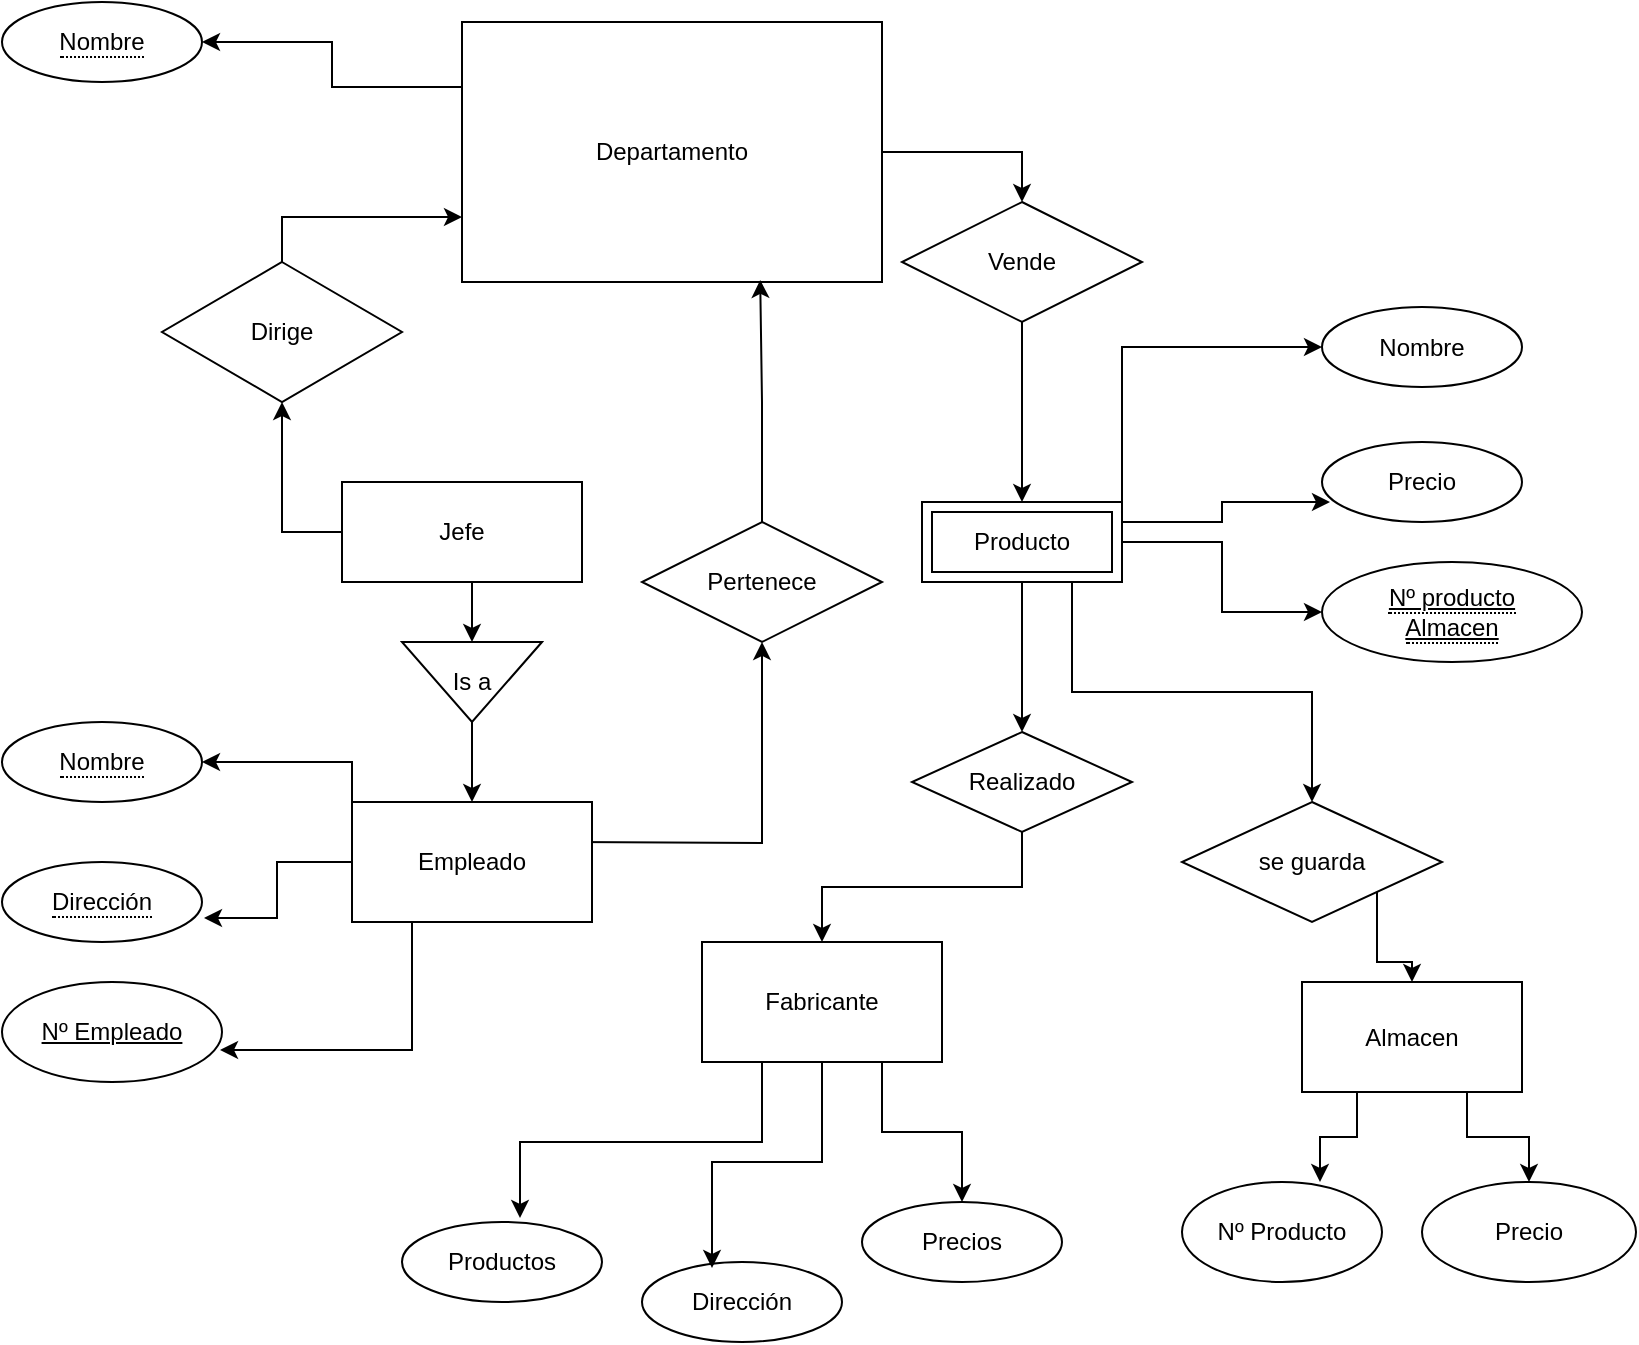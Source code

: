 <mxfile version="22.0.4" type="device">
  <diagram name="Página-1" id="AMBotxEXfEVGz0jdMbNU">
    <mxGraphModel dx="1236" dy="785" grid="1" gridSize="10" guides="1" tooltips="1" connect="1" arrows="1" fold="1" page="1" pageScale="1" pageWidth="827" pageHeight="1169" math="0" shadow="0">
      <root>
        <mxCell id="0" />
        <mxCell id="1" parent="0" />
        <mxCell id="F3-806QNRaQVextch-wQ-42" style="edgeStyle=orthogonalEdgeStyle;rounded=0;orthogonalLoop=1;jettySize=auto;html=1;exitX=1;exitY=0.5;exitDx=0;exitDy=0;entryX=0.5;entryY=0;entryDx=0;entryDy=0;" edge="1" parent="1" source="0Ur8XQEVysBqUbg25kou-1" target="dGLbKsDwyPdyKZs4tSeU-28">
          <mxGeometry relative="1" as="geometry" />
        </mxCell>
        <mxCell id="F3-806QNRaQVextch-wQ-44" style="edgeStyle=orthogonalEdgeStyle;rounded=0;orthogonalLoop=1;jettySize=auto;html=1;exitX=0;exitY=0.25;exitDx=0;exitDy=0;entryX=1;entryY=0.5;entryDx=0;entryDy=0;" edge="1" parent="1" source="0Ur8XQEVysBqUbg25kou-1" target="dGLbKsDwyPdyKZs4tSeU-8">
          <mxGeometry relative="1" as="geometry" />
        </mxCell>
        <mxCell id="0Ur8XQEVysBqUbg25kou-1" value="Departamento" style="rounded=0;whiteSpace=wrap;html=1;" parent="1" vertex="1">
          <mxGeometry x="240" y="70" width="210" height="130" as="geometry" />
        </mxCell>
        <mxCell id="F3-806QNRaQVextch-wQ-20" style="edgeStyle=orthogonalEdgeStyle;rounded=0;orthogonalLoop=1;jettySize=auto;html=1;exitX=1;exitY=0.5;exitDx=0;exitDy=0;entryX=0.5;entryY=1;entryDx=0;entryDy=0;" edge="1" parent="1" target="F3-806QNRaQVextch-wQ-19">
          <mxGeometry relative="1" as="geometry">
            <mxPoint x="295" y="480" as="sourcePoint" />
          </mxGeometry>
        </mxCell>
        <mxCell id="dGLbKsDwyPdyKZs4tSeU-6" value="&lt;span style=&quot;border-bottom: 1px dotted&quot;&gt;Dirección&lt;/span&gt;" style="ellipse;whiteSpace=wrap;html=1;align=center;" parent="1" vertex="1">
          <mxGeometry x="10" y="490" width="100" height="40" as="geometry" />
        </mxCell>
        <mxCell id="dGLbKsDwyPdyKZs4tSeU-7" value="&lt;span style=&quot;border-bottom: 1px dotted&quot;&gt;Nombre&lt;/span&gt;" style="ellipse;whiteSpace=wrap;html=1;align=center;" parent="1" vertex="1">
          <mxGeometry x="10" y="420" width="100" height="40" as="geometry" />
        </mxCell>
        <mxCell id="dGLbKsDwyPdyKZs4tSeU-8" value="&lt;span style=&quot;border-bottom: 1px dotted&quot;&gt;Nombre&lt;/span&gt;" style="ellipse;whiteSpace=wrap;html=1;align=center;" parent="1" vertex="1">
          <mxGeometry x="10" y="60" width="100" height="40" as="geometry" />
        </mxCell>
        <mxCell id="dGLbKsDwyPdyKZs4tSeU-13" value="&lt;span style=&quot;border-bottom: 1px dotted&quot;&gt;&lt;u&gt;Nº producto&lt;br&gt;Almacen&lt;/u&gt;&lt;br&gt;&lt;/span&gt;" style="ellipse;whiteSpace=wrap;html=1;align=center;" parent="1" vertex="1">
          <mxGeometry x="670" y="340" width="130" height="50" as="geometry" />
        </mxCell>
        <mxCell id="F3-806QNRaQVextch-wQ-16" style="edgeStyle=orthogonalEdgeStyle;rounded=0;orthogonalLoop=1;jettySize=auto;html=1;exitX=1;exitY=0.5;exitDx=0;exitDy=0;entryX=0;entryY=0.5;entryDx=0;entryDy=0;" edge="1" parent="1" source="dGLbKsDwyPdyKZs4tSeU-14" target="dGLbKsDwyPdyKZs4tSeU-13">
          <mxGeometry relative="1" as="geometry" />
        </mxCell>
        <mxCell id="F3-806QNRaQVextch-wQ-50" style="edgeStyle=orthogonalEdgeStyle;rounded=0;orthogonalLoop=1;jettySize=auto;html=1;exitX=0.5;exitY=1;exitDx=0;exitDy=0;entryX=0.5;entryY=0;entryDx=0;entryDy=0;" edge="1" parent="1" source="dGLbKsDwyPdyKZs4tSeU-14" target="F3-806QNRaQVextch-wQ-49">
          <mxGeometry relative="1" as="geometry" />
        </mxCell>
        <mxCell id="F3-806QNRaQVextch-wQ-53" style="edgeStyle=orthogonalEdgeStyle;rounded=0;orthogonalLoop=1;jettySize=auto;html=1;exitX=1;exitY=0;exitDx=0;exitDy=0;entryX=0;entryY=0.5;entryDx=0;entryDy=0;" edge="1" parent="1" source="dGLbKsDwyPdyKZs4tSeU-14" target="F3-806QNRaQVextch-wQ-7">
          <mxGeometry relative="1" as="geometry" />
        </mxCell>
        <mxCell id="F3-806QNRaQVextch-wQ-68" style="edgeStyle=orthogonalEdgeStyle;rounded=0;orthogonalLoop=1;jettySize=auto;html=1;exitX=0.75;exitY=1;exitDx=0;exitDy=0;entryX=0.5;entryY=0;entryDx=0;entryDy=0;" edge="1" parent="1" source="dGLbKsDwyPdyKZs4tSeU-14" target="F3-806QNRaQVextch-wQ-66">
          <mxGeometry relative="1" as="geometry" />
        </mxCell>
        <mxCell id="dGLbKsDwyPdyKZs4tSeU-14" value="Producto" style="shape=ext;margin=3;double=1;whiteSpace=wrap;html=1;align=center;" parent="1" vertex="1">
          <mxGeometry x="470" y="310" width="100" height="40" as="geometry" />
        </mxCell>
        <mxCell id="dGLbKsDwyPdyKZs4tSeU-16" value="Productos" style="ellipse;whiteSpace=wrap;html=1;align=center;" parent="1" vertex="1">
          <mxGeometry x="210" y="670" width="100" height="40" as="geometry" />
        </mxCell>
        <mxCell id="dGLbKsDwyPdyKZs4tSeU-17" value="Dirección" style="ellipse;whiteSpace=wrap;html=1;align=center;" parent="1" vertex="1">
          <mxGeometry x="330" y="690" width="100" height="40" as="geometry" />
        </mxCell>
        <mxCell id="dGLbKsDwyPdyKZs4tSeU-18" value="Precios" style="ellipse;whiteSpace=wrap;html=1;align=center;" parent="1" vertex="1">
          <mxGeometry x="440" y="660" width="100" height="40" as="geometry" />
        </mxCell>
        <mxCell id="dGLbKsDwyPdyKZs4tSeU-32" value="" style="edgeStyle=orthogonalEdgeStyle;rounded=0;orthogonalLoop=1;jettySize=auto;html=1;" parent="1" source="dGLbKsDwyPdyKZs4tSeU-28" target="dGLbKsDwyPdyKZs4tSeU-14" edge="1">
          <mxGeometry relative="1" as="geometry" />
        </mxCell>
        <mxCell id="dGLbKsDwyPdyKZs4tSeU-28" value="Vende" style="shape=rhombus;perimeter=rhombusPerimeter;whiteSpace=wrap;html=1;align=center;" parent="1" vertex="1">
          <mxGeometry x="460" y="160" width="120" height="60" as="geometry" />
        </mxCell>
        <mxCell id="F3-806QNRaQVextch-wQ-1" value="&lt;u&gt;Nº Empleado&lt;/u&gt;" style="ellipse;whiteSpace=wrap;html=1;" vertex="1" parent="1">
          <mxGeometry x="10" y="550" width="110" height="50" as="geometry" />
        </mxCell>
        <mxCell id="F3-806QNRaQVextch-wQ-6" value="Precio" style="ellipse;whiteSpace=wrap;html=1;" vertex="1" parent="1">
          <mxGeometry x="670" y="280" width="100" height="40" as="geometry" />
        </mxCell>
        <mxCell id="F3-806QNRaQVextch-wQ-7" value="Nombre" style="ellipse;whiteSpace=wrap;html=1;" vertex="1" parent="1">
          <mxGeometry x="670" y="212.5" width="100" height="40" as="geometry" />
        </mxCell>
        <mxCell id="F3-806QNRaQVextch-wQ-19" value="Pertenece" style="rhombus;whiteSpace=wrap;html=1;" vertex="1" parent="1">
          <mxGeometry x="330" y="320" width="120" height="60" as="geometry" />
        </mxCell>
        <mxCell id="F3-806QNRaQVextch-wQ-29" style="edgeStyle=orthogonalEdgeStyle;rounded=0;orthogonalLoop=1;jettySize=auto;html=1;exitX=0;exitY=0.5;exitDx=0;exitDy=0;entryX=0.5;entryY=1;entryDx=0;entryDy=0;" edge="1" parent="1" source="F3-806QNRaQVextch-wQ-22" target="F3-806QNRaQVextch-wQ-28">
          <mxGeometry relative="1" as="geometry" />
        </mxCell>
        <mxCell id="F3-806QNRaQVextch-wQ-48" style="edgeStyle=orthogonalEdgeStyle;rounded=0;orthogonalLoop=1;jettySize=auto;html=1;exitX=0.5;exitY=1;exitDx=0;exitDy=0;entryX=0;entryY=0.5;entryDx=0;entryDy=0;" edge="1" parent="1" source="F3-806QNRaQVextch-wQ-22" target="F3-806QNRaQVextch-wQ-23">
          <mxGeometry relative="1" as="geometry" />
        </mxCell>
        <mxCell id="F3-806QNRaQVextch-wQ-22" value="Jefe" style="rounded=0;whiteSpace=wrap;html=1;" vertex="1" parent="1">
          <mxGeometry x="180" y="300" width="120" height="50" as="geometry" />
        </mxCell>
        <mxCell id="F3-806QNRaQVextch-wQ-26" style="edgeStyle=orthogonalEdgeStyle;rounded=0;orthogonalLoop=1;jettySize=auto;html=1;exitX=1;exitY=0.5;exitDx=0;exitDy=0;entryX=0.5;entryY=0;entryDx=0;entryDy=0;" edge="1" parent="1" source="F3-806QNRaQVextch-wQ-23">
          <mxGeometry relative="1" as="geometry">
            <mxPoint x="245" y="460" as="targetPoint" />
          </mxGeometry>
        </mxCell>
        <mxCell id="F3-806QNRaQVextch-wQ-23" value="Is a" style="triangle;whiteSpace=wrap;html=1;direction=south;" vertex="1" parent="1">
          <mxGeometry x="210" y="380" width="70" height="40" as="geometry" />
        </mxCell>
        <mxCell id="F3-806QNRaQVextch-wQ-43" style="edgeStyle=orthogonalEdgeStyle;rounded=0;orthogonalLoop=1;jettySize=auto;html=1;exitX=0.5;exitY=0;exitDx=0;exitDy=0;entryX=0;entryY=0.75;entryDx=0;entryDy=0;" edge="1" parent="1" source="F3-806QNRaQVextch-wQ-28" target="0Ur8XQEVysBqUbg25kou-1">
          <mxGeometry relative="1" as="geometry" />
        </mxCell>
        <mxCell id="F3-806QNRaQVextch-wQ-28" value="Dirige" style="rhombus;whiteSpace=wrap;html=1;" vertex="1" parent="1">
          <mxGeometry x="90" y="190" width="120" height="70" as="geometry" />
        </mxCell>
        <mxCell id="F3-806QNRaQVextch-wQ-34" style="edgeStyle=orthogonalEdgeStyle;rounded=0;orthogonalLoop=1;jettySize=auto;html=1;exitX=1;exitY=0.25;exitDx=0;exitDy=0;entryX=0.04;entryY=0.75;entryDx=0;entryDy=0;entryPerimeter=0;" edge="1" parent="1" source="dGLbKsDwyPdyKZs4tSeU-14" target="F3-806QNRaQVextch-wQ-6">
          <mxGeometry relative="1" as="geometry">
            <Array as="points">
              <mxPoint x="620" y="320" />
              <mxPoint x="620" y="310" />
            </Array>
          </mxGeometry>
        </mxCell>
        <mxCell id="F3-806QNRaQVextch-wQ-45" style="edgeStyle=orthogonalEdgeStyle;rounded=0;orthogonalLoop=1;jettySize=auto;html=1;exitX=0.5;exitY=0;exitDx=0;exitDy=0;entryX=0.71;entryY=0.992;entryDx=0;entryDy=0;entryPerimeter=0;" edge="1" parent="1" source="F3-806QNRaQVextch-wQ-19" target="0Ur8XQEVysBqUbg25kou-1">
          <mxGeometry relative="1" as="geometry" />
        </mxCell>
        <mxCell id="F3-806QNRaQVextch-wQ-62" style="edgeStyle=orthogonalEdgeStyle;rounded=0;orthogonalLoop=1;jettySize=auto;html=1;exitX=0.5;exitY=1;exitDx=0;exitDy=0;" edge="1" parent="1" source="F3-806QNRaQVextch-wQ-49" target="F3-806QNRaQVextch-wQ-55">
          <mxGeometry relative="1" as="geometry" />
        </mxCell>
        <mxCell id="F3-806QNRaQVextch-wQ-49" value="Realizado" style="rhombus;whiteSpace=wrap;html=1;" vertex="1" parent="1">
          <mxGeometry x="465" y="425" width="110" height="50" as="geometry" />
        </mxCell>
        <mxCell id="F3-806QNRaQVextch-wQ-61" style="edgeStyle=orthogonalEdgeStyle;rounded=0;orthogonalLoop=1;jettySize=auto;html=1;exitX=0.75;exitY=1;exitDx=0;exitDy=0;entryX=0.5;entryY=0;entryDx=0;entryDy=0;" edge="1" parent="1" source="F3-806QNRaQVextch-wQ-55" target="dGLbKsDwyPdyKZs4tSeU-18">
          <mxGeometry relative="1" as="geometry" />
        </mxCell>
        <mxCell id="F3-806QNRaQVextch-wQ-55" value="Fabricante" style="rounded=0;whiteSpace=wrap;html=1;" vertex="1" parent="1">
          <mxGeometry x="360" y="530" width="120" height="60" as="geometry" />
        </mxCell>
        <mxCell id="F3-806QNRaQVextch-wQ-63" style="edgeStyle=orthogonalEdgeStyle;rounded=0;orthogonalLoop=1;jettySize=auto;html=1;exitX=0;exitY=0;exitDx=0;exitDy=0;entryX=1;entryY=0.5;entryDx=0;entryDy=0;" edge="1" parent="1" source="F3-806QNRaQVextch-wQ-56" target="dGLbKsDwyPdyKZs4tSeU-7">
          <mxGeometry relative="1" as="geometry" />
        </mxCell>
        <mxCell id="F3-806QNRaQVextch-wQ-56" value="Empleado" style="rounded=0;whiteSpace=wrap;html=1;" vertex="1" parent="1">
          <mxGeometry x="185" y="460" width="120" height="60" as="geometry" />
        </mxCell>
        <mxCell id="F3-806QNRaQVextch-wQ-59" style="edgeStyle=orthogonalEdgeStyle;rounded=0;orthogonalLoop=1;jettySize=auto;html=1;exitX=0.25;exitY=1;exitDx=0;exitDy=0;entryX=0.59;entryY=-0.05;entryDx=0;entryDy=0;entryPerimeter=0;" edge="1" parent="1" source="F3-806QNRaQVextch-wQ-55" target="dGLbKsDwyPdyKZs4tSeU-16">
          <mxGeometry relative="1" as="geometry" />
        </mxCell>
        <mxCell id="F3-806QNRaQVextch-wQ-60" style="edgeStyle=orthogonalEdgeStyle;rounded=0;orthogonalLoop=1;jettySize=auto;html=1;exitX=0.5;exitY=1;exitDx=0;exitDy=0;entryX=0.35;entryY=0.075;entryDx=0;entryDy=0;entryPerimeter=0;" edge="1" parent="1" source="F3-806QNRaQVextch-wQ-55" target="dGLbKsDwyPdyKZs4tSeU-17">
          <mxGeometry relative="1" as="geometry" />
        </mxCell>
        <mxCell id="F3-806QNRaQVextch-wQ-64" style="edgeStyle=orthogonalEdgeStyle;rounded=0;orthogonalLoop=1;jettySize=auto;html=1;exitX=0;exitY=0.5;exitDx=0;exitDy=0;entryX=1.01;entryY=0.7;entryDx=0;entryDy=0;entryPerimeter=0;" edge="1" parent="1" source="F3-806QNRaQVextch-wQ-56" target="dGLbKsDwyPdyKZs4tSeU-6">
          <mxGeometry relative="1" as="geometry" />
        </mxCell>
        <mxCell id="F3-806QNRaQVextch-wQ-65" style="edgeStyle=orthogonalEdgeStyle;rounded=0;orthogonalLoop=1;jettySize=auto;html=1;exitX=0.25;exitY=1;exitDx=0;exitDy=0;entryX=0.991;entryY=0.68;entryDx=0;entryDy=0;entryPerimeter=0;" edge="1" parent="1" source="F3-806QNRaQVextch-wQ-56" target="F3-806QNRaQVextch-wQ-1">
          <mxGeometry relative="1" as="geometry" />
        </mxCell>
        <mxCell id="F3-806QNRaQVextch-wQ-69" style="edgeStyle=orthogonalEdgeStyle;rounded=0;orthogonalLoop=1;jettySize=auto;html=1;exitX=1;exitY=1;exitDx=0;exitDy=0;entryX=0.5;entryY=0;entryDx=0;entryDy=0;" edge="1" parent="1" source="F3-806QNRaQVextch-wQ-66" target="F3-806QNRaQVextch-wQ-67">
          <mxGeometry relative="1" as="geometry" />
        </mxCell>
        <mxCell id="F3-806QNRaQVextch-wQ-66" value="se guarda" style="rhombus;whiteSpace=wrap;html=1;" vertex="1" parent="1">
          <mxGeometry x="600" y="460" width="130" height="60" as="geometry" />
        </mxCell>
        <mxCell id="F3-806QNRaQVextch-wQ-74" style="edgeStyle=orthogonalEdgeStyle;rounded=0;orthogonalLoop=1;jettySize=auto;html=1;exitX=0.75;exitY=1;exitDx=0;exitDy=0;entryX=0.5;entryY=0;entryDx=0;entryDy=0;" edge="1" parent="1" source="F3-806QNRaQVextch-wQ-67" target="F3-806QNRaQVextch-wQ-71">
          <mxGeometry relative="1" as="geometry" />
        </mxCell>
        <mxCell id="F3-806QNRaQVextch-wQ-67" value="Almacen" style="rounded=0;whiteSpace=wrap;html=1;" vertex="1" parent="1">
          <mxGeometry x="660" y="550" width="110" height="55" as="geometry" />
        </mxCell>
        <mxCell id="F3-806QNRaQVextch-wQ-71" value="Precio" style="ellipse;whiteSpace=wrap;html=1;" vertex="1" parent="1">
          <mxGeometry x="720" y="650" width="107" height="50" as="geometry" />
        </mxCell>
        <mxCell id="F3-806QNRaQVextch-wQ-72" value="Nº Producto" style="ellipse;whiteSpace=wrap;html=1;" vertex="1" parent="1">
          <mxGeometry x="600" y="650" width="100" height="50" as="geometry" />
        </mxCell>
        <mxCell id="F3-806QNRaQVextch-wQ-73" style="edgeStyle=orthogonalEdgeStyle;rounded=0;orthogonalLoop=1;jettySize=auto;html=1;exitX=0.25;exitY=1;exitDx=0;exitDy=0;entryX=0.69;entryY=0;entryDx=0;entryDy=0;entryPerimeter=0;" edge="1" parent="1" source="F3-806QNRaQVextch-wQ-67" target="F3-806QNRaQVextch-wQ-72">
          <mxGeometry relative="1" as="geometry" />
        </mxCell>
      </root>
    </mxGraphModel>
  </diagram>
</mxfile>
